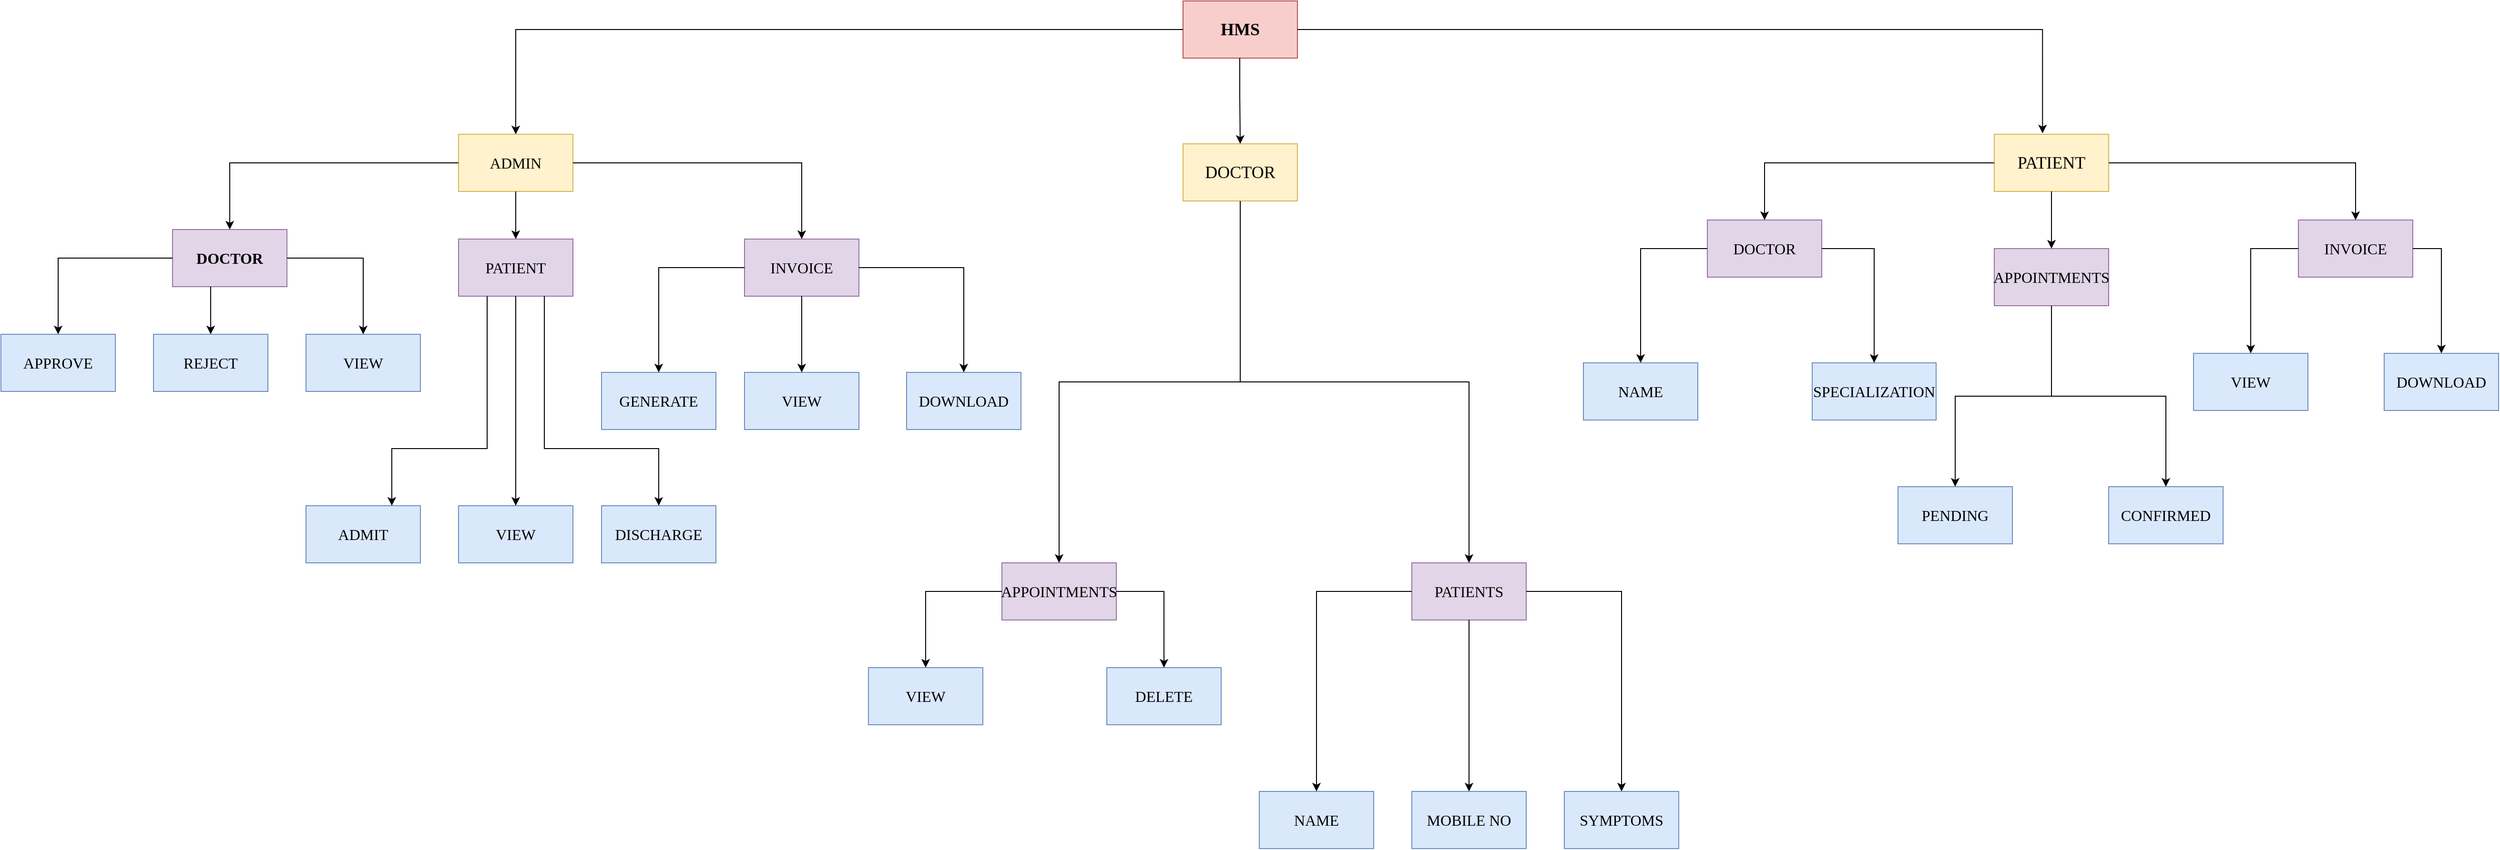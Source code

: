 <mxfile version="20.4.2" type="device"><diagram id="jmryQU5b-XOQbjgJvMaU" name="Page-1"><mxGraphModel dx="4249" dy="1448" grid="1" gridSize="10" guides="1" tooltips="1" connect="1" arrows="1" fold="1" page="1" pageScale="1" pageWidth="827" pageHeight="1169" math="0" shadow="0"><root><mxCell id="0"/><mxCell id="1" parent="0"/><mxCell id="eWr05sf7wDVX05WCzbFn-1" value="HMS" style="rounded=0;whiteSpace=wrap;html=1;fillColor=#f8cecc;strokeColor=#b85450;fontFamily=Times New Roman;fontStyle=1;fontSize=18;" vertex="1" parent="1"><mxGeometry x="330" y="10" width="120" height="60" as="geometry"/></mxCell><mxCell id="eWr05sf7wDVX05WCzbFn-2" value="PATIENT" style="rounded=0;whiteSpace=wrap;html=1;fontFamily=Times New Roman;fontSize=18;fillColor=#fff2cc;strokeColor=#d6b656;" vertex="1" parent="1"><mxGeometry x="1181" y="150" width="120" height="60" as="geometry"/></mxCell><mxCell id="eWr05sf7wDVX05WCzbFn-3" value="DOCTOR" style="rounded=0;whiteSpace=wrap;html=1;fontFamily=Times New Roman;fontSize=18;fillColor=#fff2cc;strokeColor=#d6b656;" vertex="1" parent="1"><mxGeometry x="330" y="160" width="120" height="60" as="geometry"/></mxCell><mxCell id="eWr05sf7wDVX05WCzbFn-4" value="ADMIN" style="rounded=0;whiteSpace=wrap;html=1;fontFamily=Times New Roman;fontSize=16;fillColor=#fff2cc;strokeColor=#d6b656;" vertex="1" parent="1"><mxGeometry x="-430" y="150" width="120" height="60" as="geometry"/></mxCell><mxCell id="eWr05sf7wDVX05WCzbFn-6" value="" style="edgeStyle=segmentEdgeStyle;endArrow=classic;html=1;rounded=0;fontFamily=Times New Roman;fontSize=16;entryX=0.5;entryY=0;entryDx=0;entryDy=0;" edge="1" parent="1" target="eWr05sf7wDVX05WCzbFn-4"><mxGeometry width="50" height="50" relative="1" as="geometry"><mxPoint x="330" y="40" as="sourcePoint"/><mxPoint x="170" y="100" as="targetPoint"/><Array as="points"><mxPoint x="-370" y="40"/><mxPoint x="-370" y="150"/></Array></mxGeometry></mxCell><mxCell id="eWr05sf7wDVX05WCzbFn-7" value="" style="endArrow=classic;html=1;rounded=0;fontFamily=Times New Roman;fontSize=16;entryX=0.5;entryY=0;entryDx=0;entryDy=0;" edge="1" parent="1" target="eWr05sf7wDVX05WCzbFn-3"><mxGeometry width="50" height="50" relative="1" as="geometry"><mxPoint x="389.5" y="70" as="sourcePoint"/><mxPoint x="389.5" y="150" as="targetPoint"/><Array as="points"><mxPoint x="389.5" y="100"/><mxPoint x="389.5" y="110"/></Array></mxGeometry></mxCell><mxCell id="eWr05sf7wDVX05WCzbFn-8" value="" style="edgeStyle=segmentEdgeStyle;endArrow=classic;html=1;rounded=0;fontFamily=Times New Roman;fontSize=16;entryX=0.422;entryY=-0.017;entryDx=0;entryDy=0;entryPerimeter=0;" edge="1" parent="1" target="eWr05sf7wDVX05WCzbFn-2"><mxGeometry width="50" height="50" relative="1" as="geometry"><mxPoint x="450" y="40" as="sourcePoint"/><mxPoint x="580" y="90" as="targetPoint"/><Array as="points"><mxPoint x="1232" y="40"/></Array></mxGeometry></mxCell><mxCell id="eWr05sf7wDVX05WCzbFn-9" value="PATIENT" style="rounded=0;whiteSpace=wrap;html=1;fontFamily=Times New Roman;fontSize=16;fillColor=#e1d5e7;strokeColor=#9673a6;" vertex="1" parent="1"><mxGeometry x="-430" y="260" width="120" height="60" as="geometry"/></mxCell><mxCell id="eWr05sf7wDVX05WCzbFn-10" value="&lt;b&gt;DOCTOR&lt;/b&gt;" style="rounded=0;whiteSpace=wrap;html=1;fontFamily=Times New Roman;fontSize=16;fillColor=#e1d5e7;strokeColor=#9673a6;" vertex="1" parent="1"><mxGeometry x="-730" y="250" width="120" height="60" as="geometry"/></mxCell><mxCell id="eWr05sf7wDVX05WCzbFn-11" value="INVOICE" style="rounded=0;whiteSpace=wrap;html=1;fontFamily=Times New Roman;fontSize=16;fillColor=#e1d5e7;strokeColor=#9673a6;" vertex="1" parent="1"><mxGeometry x="-130" y="260" width="120" height="60" as="geometry"/></mxCell><mxCell id="eWr05sf7wDVX05WCzbFn-12" value="VIEW" style="rounded=0;whiteSpace=wrap;html=1;fontFamily=Times New Roman;fontSize=16;fillColor=#dae8fc;strokeColor=#6c8ebf;" vertex="1" parent="1"><mxGeometry x="-590" y="360" width="120" height="60" as="geometry"/></mxCell><mxCell id="eWr05sf7wDVX05WCzbFn-13" value="REJECT" style="rounded=0;whiteSpace=wrap;html=1;fontFamily=Times New Roman;fontSize=16;fillColor=#dae8fc;strokeColor=#6c8ebf;" vertex="1" parent="1"><mxGeometry x="-750" y="360" width="120" height="60" as="geometry"/></mxCell><mxCell id="eWr05sf7wDVX05WCzbFn-15" value="APPROVE" style="rounded=0;whiteSpace=wrap;html=1;fontFamily=Times New Roman;fontSize=16;fillColor=#dae8fc;strokeColor=#6c8ebf;" vertex="1" parent="1"><mxGeometry x="-910" y="360" width="120" height="60" as="geometry"/></mxCell><mxCell id="eWr05sf7wDVX05WCzbFn-16" value="DISCHARGE" style="rounded=0;whiteSpace=wrap;html=1;fontFamily=Times New Roman;fontSize=16;fillColor=#dae8fc;strokeColor=#6c8ebf;" vertex="1" parent="1"><mxGeometry x="-280" y="540" width="120" height="60" as="geometry"/></mxCell><mxCell id="eWr05sf7wDVX05WCzbFn-17" value="VIEW" style="rounded=0;whiteSpace=wrap;html=1;fontFamily=Times New Roman;fontSize=16;fillColor=#dae8fc;strokeColor=#6c8ebf;" vertex="1" parent="1"><mxGeometry x="-430" y="540" width="120" height="60" as="geometry"/></mxCell><mxCell id="eWr05sf7wDVX05WCzbFn-18" value="ADMIT" style="rounded=0;whiteSpace=wrap;html=1;fontFamily=Times New Roman;fontSize=16;fillColor=#dae8fc;strokeColor=#6c8ebf;" vertex="1" parent="1"><mxGeometry x="-590" y="540" width="120" height="60" as="geometry"/></mxCell><mxCell id="eWr05sf7wDVX05WCzbFn-20" value="GENERATE" style="rounded=0;whiteSpace=wrap;html=1;fontFamily=Times New Roman;fontSize=16;fillColor=#dae8fc;strokeColor=#6c8ebf;" vertex="1" parent="1"><mxGeometry x="-280" y="400" width="120" height="60" as="geometry"/></mxCell><mxCell id="eWr05sf7wDVX05WCzbFn-21" value="DOWNLOAD" style="rounded=0;whiteSpace=wrap;html=1;fontFamily=Times New Roman;fontSize=16;fillColor=#dae8fc;strokeColor=#6c8ebf;" vertex="1" parent="1"><mxGeometry x="40" y="400" width="120" height="60" as="geometry"/></mxCell><mxCell id="eWr05sf7wDVX05WCzbFn-22" value="VIEW" style="rounded=0;whiteSpace=wrap;html=1;fontFamily=Times New Roman;fontSize=16;fillColor=#dae8fc;strokeColor=#6c8ebf;" vertex="1" parent="1"><mxGeometry x="-130" y="400" width="120" height="60" as="geometry"/></mxCell><mxCell id="eWr05sf7wDVX05WCzbFn-24" value="PATIENTS" style="rounded=0;whiteSpace=wrap;html=1;fontFamily=Times New Roman;fontSize=16;fillColor=#e1d5e7;strokeColor=#9673a6;" vertex="1" parent="1"><mxGeometry x="570" y="600" width="120" height="60" as="geometry"/></mxCell><mxCell id="eWr05sf7wDVX05WCzbFn-25" value="APPOINTMENTS" style="rounded=0;whiteSpace=wrap;html=1;fontFamily=Times New Roman;fontSize=16;fillColor=#e1d5e7;strokeColor=#9673a6;" vertex="1" parent="1"><mxGeometry x="140" y="600" width="120" height="60" as="geometry"/></mxCell><mxCell id="eWr05sf7wDVX05WCzbFn-26" value="DELETE" style="rounded=0;whiteSpace=wrap;html=1;fontFamily=Times New Roman;fontSize=16;fillColor=#dae8fc;strokeColor=#6c8ebf;" vertex="1" parent="1"><mxGeometry x="250" y="710" width="120" height="60" as="geometry"/></mxCell><mxCell id="eWr05sf7wDVX05WCzbFn-27" value="VIEW" style="rounded=0;whiteSpace=wrap;html=1;fontFamily=Times New Roman;fontSize=16;fillColor=#dae8fc;strokeColor=#6c8ebf;" vertex="1" parent="1"><mxGeometry y="710" width="120" height="60" as="geometry"/></mxCell><mxCell id="eWr05sf7wDVX05WCzbFn-28" value="SYMPTOMS" style="rounded=0;whiteSpace=wrap;html=1;fontFamily=Times New Roman;fontSize=16;fillColor=#dae8fc;strokeColor=#6c8ebf;" vertex="1" parent="1"><mxGeometry x="730" y="840" width="120" height="60" as="geometry"/></mxCell><mxCell id="eWr05sf7wDVX05WCzbFn-29" value="MOBILE NO" style="rounded=0;whiteSpace=wrap;html=1;fontFamily=Times New Roman;fontSize=16;fillColor=#dae8fc;strokeColor=#6c8ebf;" vertex="1" parent="1"><mxGeometry x="570" y="840" width="120" height="60" as="geometry"/></mxCell><mxCell id="eWr05sf7wDVX05WCzbFn-30" value="NAME" style="rounded=0;whiteSpace=wrap;html=1;fontFamily=Times New Roman;fontSize=16;fillColor=#dae8fc;strokeColor=#6c8ebf;" vertex="1" parent="1"><mxGeometry x="410" y="840" width="120" height="60" as="geometry"/></mxCell><mxCell id="eWr05sf7wDVX05WCzbFn-31" value="APPOINTMENTS" style="rounded=0;whiteSpace=wrap;html=1;fontFamily=Times New Roman;fontSize=16;fillColor=#e1d5e7;strokeColor=#9673a6;" vertex="1" parent="1"><mxGeometry x="1181" y="270" width="120" height="60" as="geometry"/></mxCell><mxCell id="eWr05sf7wDVX05WCzbFn-32" value="DOCTOR" style="rounded=0;whiteSpace=wrap;html=1;fontFamily=Times New Roman;fontSize=16;fillColor=#e1d5e7;strokeColor=#9673a6;" vertex="1" parent="1"><mxGeometry x="880" y="240" width="120" height="60" as="geometry"/></mxCell><mxCell id="eWr05sf7wDVX05WCzbFn-35" value="INVOICE" style="rounded=0;whiteSpace=wrap;html=1;fontFamily=Times New Roman;fontSize=16;fillColor=#e1d5e7;strokeColor=#9673a6;" vertex="1" parent="1"><mxGeometry x="1500" y="240" width="120" height="60" as="geometry"/></mxCell><mxCell id="eWr05sf7wDVX05WCzbFn-36" value="SPECIALIZATION" style="rounded=0;whiteSpace=wrap;html=1;fontFamily=Times New Roman;fontSize=16;fillColor=#dae8fc;strokeColor=#6c8ebf;" vertex="1" parent="1"><mxGeometry x="990" y="390" width="130" height="60" as="geometry"/></mxCell><mxCell id="eWr05sf7wDVX05WCzbFn-37" value="NAME" style="rounded=0;whiteSpace=wrap;html=1;fontFamily=Times New Roman;fontSize=16;fillColor=#dae8fc;strokeColor=#6c8ebf;" vertex="1" parent="1"><mxGeometry x="750" y="390" width="120" height="60" as="geometry"/></mxCell><mxCell id="eWr05sf7wDVX05WCzbFn-38" value="CONFIRMED" style="rounded=0;whiteSpace=wrap;html=1;fontFamily=Times New Roman;fontSize=16;fillColor=#dae8fc;strokeColor=#6c8ebf;" vertex="1" parent="1"><mxGeometry x="1301" y="520" width="120" height="60" as="geometry"/></mxCell><mxCell id="eWr05sf7wDVX05WCzbFn-39" value="PENDING" style="rounded=0;whiteSpace=wrap;html=1;fontFamily=Times New Roman;fontSize=16;fillColor=#dae8fc;strokeColor=#6c8ebf;" vertex="1" parent="1"><mxGeometry x="1080" y="520" width="120" height="60" as="geometry"/></mxCell><mxCell id="eWr05sf7wDVX05WCzbFn-40" value="DOWNLOAD" style="rounded=0;whiteSpace=wrap;html=1;fontFamily=Times New Roman;fontSize=16;fillColor=#dae8fc;strokeColor=#6c8ebf;" vertex="1" parent="1"><mxGeometry x="1590" y="380" width="120" height="60" as="geometry"/></mxCell><mxCell id="eWr05sf7wDVX05WCzbFn-41" value="VIEW" style="rounded=0;whiteSpace=wrap;html=1;fontFamily=Times New Roman;fontSize=16;fillColor=#dae8fc;strokeColor=#6c8ebf;" vertex="1" parent="1"><mxGeometry x="1390" y="380" width="120" height="60" as="geometry"/></mxCell><mxCell id="eWr05sf7wDVX05WCzbFn-42" value="" style="edgeStyle=segmentEdgeStyle;endArrow=classic;html=1;rounded=0;fontFamily=Times New Roman;fontSize=16;entryX=0.5;entryY=0;entryDx=0;entryDy=0;exitX=0;exitY=0.5;exitDx=0;exitDy=0;" edge="1" parent="1" source="eWr05sf7wDVX05WCzbFn-4" target="eWr05sf7wDVX05WCzbFn-10"><mxGeometry width="50" height="50" relative="1" as="geometry"><mxPoint x="-695" y="190" as="sourcePoint"/><mxPoint x="-645" y="140" as="targetPoint"/><Array as="points"><mxPoint x="-670" y="180"/></Array></mxGeometry></mxCell><mxCell id="eWr05sf7wDVX05WCzbFn-43" value="" style="endArrow=classic;html=1;rounded=0;fontFamily=Times New Roman;fontSize=16;entryX=0.5;entryY=0;entryDx=0;entryDy=0;exitX=0.5;exitY=1;exitDx=0;exitDy=0;" edge="1" parent="1" source="eWr05sf7wDVX05WCzbFn-4" target="eWr05sf7wDVX05WCzbFn-9"><mxGeometry width="50" height="50" relative="1" as="geometry"><mxPoint x="-430" y="260" as="sourcePoint"/><mxPoint x="-380" y="210" as="targetPoint"/></mxGeometry></mxCell><mxCell id="eWr05sf7wDVX05WCzbFn-44" value="" style="edgeStyle=segmentEdgeStyle;endArrow=classic;html=1;rounded=0;fontFamily=Times New Roman;fontSize=16;exitX=1;exitY=0.5;exitDx=0;exitDy=0;entryX=0.5;entryY=0;entryDx=0;entryDy=0;" edge="1" parent="1" source="eWr05sf7wDVX05WCzbFn-4" target="eWr05sf7wDVX05WCzbFn-11"><mxGeometry width="50" height="50" relative="1" as="geometry"><mxPoint x="-140" y="230" as="sourcePoint"/><mxPoint x="-90" y="180" as="targetPoint"/><Array as="points"><mxPoint x="-70" y="180"/></Array></mxGeometry></mxCell><mxCell id="eWr05sf7wDVX05WCzbFn-45" value="" style="edgeStyle=segmentEdgeStyle;endArrow=classic;html=1;rounded=0;fontFamily=Times New Roman;fontSize=16;entryX=0.5;entryY=0;entryDx=0;entryDy=0;exitX=0;exitY=0.5;exitDx=0;exitDy=0;" edge="1" parent="1" source="eWr05sf7wDVX05WCzbFn-10" target="eWr05sf7wDVX05WCzbFn-15"><mxGeometry width="50" height="50" relative="1" as="geometry"><mxPoint x="-1010" y="330" as="sourcePoint"/><mxPoint x="-960" y="280" as="targetPoint"/></mxGeometry></mxCell><mxCell id="eWr05sf7wDVX05WCzbFn-46" value="" style="endArrow=classic;html=1;rounded=0;fontFamily=Times New Roman;fontSize=16;entryX=0.5;entryY=0;entryDx=0;entryDy=0;" edge="1" parent="1" target="eWr05sf7wDVX05WCzbFn-13"><mxGeometry width="50" height="50" relative="1" as="geometry"><mxPoint x="-690" y="310" as="sourcePoint"/><mxPoint x="-380" y="290" as="targetPoint"/></mxGeometry></mxCell><mxCell id="eWr05sf7wDVX05WCzbFn-47" value="" style="edgeStyle=segmentEdgeStyle;endArrow=classic;html=1;rounded=0;fontFamily=Times New Roman;fontSize=16;entryX=0.5;entryY=0;entryDx=0;entryDy=0;exitX=1;exitY=0.5;exitDx=0;exitDy=0;" edge="1" parent="1" source="eWr05sf7wDVX05WCzbFn-10" target="eWr05sf7wDVX05WCzbFn-12"><mxGeometry width="50" height="50" relative="1" as="geometry"><mxPoint x="-430" y="340" as="sourcePoint"/><mxPoint x="-380" y="290" as="targetPoint"/></mxGeometry></mxCell><mxCell id="eWr05sf7wDVX05WCzbFn-48" value="" style="endArrow=classic;html=1;rounded=0;fontFamily=Times New Roman;fontSize=16;exitX=0.5;exitY=1;exitDx=0;exitDy=0;entryX=0.5;entryY=0;entryDx=0;entryDy=0;" edge="1" parent="1" source="eWr05sf7wDVX05WCzbFn-9" target="eWr05sf7wDVX05WCzbFn-17"><mxGeometry width="50" height="50" relative="1" as="geometry"><mxPoint x="-370" y="530" as="sourcePoint"/><mxPoint x="-320" y="480" as="targetPoint"/></mxGeometry></mxCell><mxCell id="eWr05sf7wDVX05WCzbFn-49" value="" style="edgeStyle=elbowEdgeStyle;elbow=vertical;endArrow=classic;html=1;rounded=0;fontFamily=Times New Roman;fontSize=16;entryX=0.75;entryY=0;entryDx=0;entryDy=0;exitX=0.25;exitY=1;exitDx=0;exitDy=0;" edge="1" parent="1" source="eWr05sf7wDVX05WCzbFn-9" target="eWr05sf7wDVX05WCzbFn-18"><mxGeometry width="50" height="50" relative="1" as="geometry"><mxPoint x="-510" y="510" as="sourcePoint"/><mxPoint x="-460" y="460" as="targetPoint"/><Array as="points"><mxPoint x="-420" y="480"/></Array></mxGeometry></mxCell><mxCell id="eWr05sf7wDVX05WCzbFn-50" value="" style="edgeStyle=elbowEdgeStyle;elbow=vertical;endArrow=classic;html=1;rounded=0;fontFamily=Times New Roman;fontSize=16;entryX=0.5;entryY=0;entryDx=0;entryDy=0;exitX=0.75;exitY=1;exitDx=0;exitDy=0;" edge="1" parent="1" source="eWr05sf7wDVX05WCzbFn-9" target="eWr05sf7wDVX05WCzbFn-16"><mxGeometry width="50" height="50" relative="1" as="geometry"><mxPoint x="-370" y="530" as="sourcePoint"/><mxPoint x="-320" y="480" as="targetPoint"/><Array as="points"><mxPoint x="-280" y="480"/></Array></mxGeometry></mxCell><mxCell id="eWr05sf7wDVX05WCzbFn-51" value="" style="endArrow=classic;html=1;rounded=0;fontFamily=Times New Roman;fontSize=16;entryX=0.5;entryY=0;entryDx=0;entryDy=0;" edge="1" parent="1" source="eWr05sf7wDVX05WCzbFn-11" target="eWr05sf7wDVX05WCzbFn-22"><mxGeometry width="50" height="50" relative="1" as="geometry"><mxPoint x="-80" y="530" as="sourcePoint"/><mxPoint x="-30" y="480" as="targetPoint"/></mxGeometry></mxCell><mxCell id="eWr05sf7wDVX05WCzbFn-52" value="" style="edgeStyle=segmentEdgeStyle;endArrow=classic;html=1;rounded=0;fontFamily=Times New Roman;fontSize=16;entryX=0.5;entryY=0;entryDx=0;entryDy=0;exitX=0;exitY=0.5;exitDx=0;exitDy=0;" edge="1" parent="1" source="eWr05sf7wDVX05WCzbFn-11" target="eWr05sf7wDVX05WCzbFn-20"><mxGeometry width="50" height="50" relative="1" as="geometry"><mxPoint x="-30" y="350" as="sourcePoint"/><mxPoint x="-30" y="480" as="targetPoint"/></mxGeometry></mxCell><mxCell id="eWr05sf7wDVX05WCzbFn-53" value="" style="edgeStyle=segmentEdgeStyle;endArrow=classic;html=1;rounded=0;fontFamily=Times New Roman;fontSize=16;entryX=0.5;entryY=0;entryDx=0;entryDy=0;exitX=1;exitY=0.5;exitDx=0;exitDy=0;" edge="1" parent="1" source="eWr05sf7wDVX05WCzbFn-11" target="eWr05sf7wDVX05WCzbFn-21"><mxGeometry width="50" height="50" relative="1" as="geometry"><mxPoint x="-80" y="530" as="sourcePoint"/><mxPoint x="-30" y="480" as="targetPoint"/></mxGeometry></mxCell><mxCell id="eWr05sf7wDVX05WCzbFn-54" value="" style="edgeStyle=elbowEdgeStyle;elbow=vertical;endArrow=classic;html=1;rounded=0;fontFamily=Times New Roman;fontSize=16;entryX=0.5;entryY=0;entryDx=0;entryDy=0;exitX=0.5;exitY=1;exitDx=0;exitDy=0;" edge="1" parent="1" source="eWr05sf7wDVX05WCzbFn-3" target="eWr05sf7wDVX05WCzbFn-25"><mxGeometry width="50" height="50" relative="1" as="geometry"><mxPoint x="240" y="530" as="sourcePoint"/><mxPoint x="290" y="480" as="targetPoint"/></mxGeometry></mxCell><mxCell id="eWr05sf7wDVX05WCzbFn-55" value="" style="edgeStyle=elbowEdgeStyle;elbow=vertical;endArrow=classic;html=1;rounded=0;fontFamily=Times New Roman;fontSize=16;entryX=0.5;entryY=0;entryDx=0;entryDy=0;" edge="1" parent="1" target="eWr05sf7wDVX05WCzbFn-24"><mxGeometry width="50" height="50" relative="1" as="geometry"><mxPoint x="390" y="220" as="sourcePoint"/><mxPoint x="290" y="480" as="targetPoint"/></mxGeometry></mxCell><mxCell id="eWr05sf7wDVX05WCzbFn-56" value="" style="edgeStyle=segmentEdgeStyle;endArrow=classic;html=1;rounded=0;fontFamily=Times New Roman;fontSize=16;entryX=0.5;entryY=0;entryDx=0;entryDy=0;exitX=0;exitY=0.5;exitDx=0;exitDy=0;" edge="1" parent="1" source="eWr05sf7wDVX05WCzbFn-25" target="eWr05sf7wDVX05WCzbFn-27"><mxGeometry width="50" height="50" relative="1" as="geometry"><mxPoint x="240" y="530" as="sourcePoint"/><mxPoint x="290" y="480" as="targetPoint"/></mxGeometry></mxCell><mxCell id="eWr05sf7wDVX05WCzbFn-57" value="" style="edgeStyle=segmentEdgeStyle;endArrow=classic;html=1;rounded=0;fontFamily=Times New Roman;fontSize=16;entryX=0.5;entryY=0;entryDx=0;entryDy=0;exitX=1;exitY=0.5;exitDx=0;exitDy=0;" edge="1" parent="1" source="eWr05sf7wDVX05WCzbFn-25" target="eWr05sf7wDVX05WCzbFn-26"><mxGeometry width="50" height="50" relative="1" as="geometry"><mxPoint x="240" y="530" as="sourcePoint"/><mxPoint x="290" y="480" as="targetPoint"/></mxGeometry></mxCell><mxCell id="eWr05sf7wDVX05WCzbFn-58" value="" style="endArrow=classic;html=1;rounded=0;fontFamily=Times New Roman;fontSize=16;entryX=0.5;entryY=0;entryDx=0;entryDy=0;exitX=0.5;exitY=1;exitDx=0;exitDy=0;" edge="1" parent="1" source="eWr05sf7wDVX05WCzbFn-24" target="eWr05sf7wDVX05WCzbFn-29"><mxGeometry width="50" height="50" relative="1" as="geometry"><mxPoint x="240" y="530" as="sourcePoint"/><mxPoint x="290" y="480" as="targetPoint"/></mxGeometry></mxCell><mxCell id="eWr05sf7wDVX05WCzbFn-59" value="" style="edgeStyle=segmentEdgeStyle;endArrow=classic;html=1;rounded=0;fontFamily=Times New Roman;fontSize=16;entryX=0.5;entryY=0;entryDx=0;entryDy=0;exitX=0;exitY=0.5;exitDx=0;exitDy=0;" edge="1" parent="1" source="eWr05sf7wDVX05WCzbFn-24" target="eWr05sf7wDVX05WCzbFn-30"><mxGeometry width="50" height="50" relative="1" as="geometry"><mxPoint x="240" y="530" as="sourcePoint"/><mxPoint x="290" y="480" as="targetPoint"/></mxGeometry></mxCell><mxCell id="eWr05sf7wDVX05WCzbFn-60" value="" style="edgeStyle=segmentEdgeStyle;endArrow=classic;html=1;rounded=0;fontFamily=Times New Roman;fontSize=16;entryX=0.5;entryY=0;entryDx=0;entryDy=0;exitX=1;exitY=0.5;exitDx=0;exitDy=0;" edge="1" parent="1" source="eWr05sf7wDVX05WCzbFn-24" target="eWr05sf7wDVX05WCzbFn-28"><mxGeometry width="50" height="50" relative="1" as="geometry"><mxPoint x="915" y="730" as="sourcePoint"/><mxPoint x="965" y="680" as="targetPoint"/></mxGeometry></mxCell><mxCell id="eWr05sf7wDVX05WCzbFn-61" value="" style="edgeStyle=segmentEdgeStyle;endArrow=classic;html=1;rounded=0;fontFamily=Times New Roman;fontSize=16;entryX=0.5;entryY=0;entryDx=0;entryDy=0;exitX=0;exitY=0.5;exitDx=0;exitDy=0;" edge="1" parent="1" source="eWr05sf7wDVX05WCzbFn-32" target="eWr05sf7wDVX05WCzbFn-37"><mxGeometry width="50" height="50" relative="1" as="geometry"><mxPoint x="960" y="530" as="sourcePoint"/><mxPoint x="1010" y="480" as="targetPoint"/></mxGeometry></mxCell><mxCell id="eWr05sf7wDVX05WCzbFn-62" value="" style="edgeStyle=segmentEdgeStyle;endArrow=classic;html=1;rounded=0;fontFamily=Times New Roman;fontSize=16;entryX=0.5;entryY=0;entryDx=0;entryDy=0;exitX=1;exitY=0.5;exitDx=0;exitDy=0;" edge="1" parent="1" source="eWr05sf7wDVX05WCzbFn-32" target="eWr05sf7wDVX05WCzbFn-36"><mxGeometry width="50" height="50" relative="1" as="geometry"><mxPoint x="960" y="530" as="sourcePoint"/><mxPoint x="1010" y="480" as="targetPoint"/></mxGeometry></mxCell><mxCell id="eWr05sf7wDVX05WCzbFn-63" value="" style="edgeStyle=elbowEdgeStyle;elbow=vertical;endArrow=classic;html=1;rounded=0;fontFamily=Times New Roman;fontSize=16;entryX=0.5;entryY=0;entryDx=0;entryDy=0;exitX=0.5;exitY=1;exitDx=0;exitDy=0;" edge="1" parent="1" source="eWr05sf7wDVX05WCzbFn-31" target="eWr05sf7wDVX05WCzbFn-39"><mxGeometry width="50" height="50" relative="1" as="geometry"><mxPoint x="960" y="530" as="sourcePoint"/><mxPoint x="1010" y="480" as="targetPoint"/></mxGeometry></mxCell><mxCell id="eWr05sf7wDVX05WCzbFn-64" value="" style="edgeStyle=elbowEdgeStyle;elbow=vertical;endArrow=classic;html=1;rounded=0;fontFamily=Times New Roman;fontSize=16;entryX=0.5;entryY=0;entryDx=0;entryDy=0;exitX=0.5;exitY=1;exitDx=0;exitDy=0;" edge="1" parent="1" source="eWr05sf7wDVX05WCzbFn-31" target="eWr05sf7wDVX05WCzbFn-38"><mxGeometry width="50" height="50" relative="1" as="geometry"><mxPoint x="960" y="530" as="sourcePoint"/><mxPoint x="1010" y="480" as="targetPoint"/></mxGeometry></mxCell><mxCell id="eWr05sf7wDVX05WCzbFn-65" value="" style="edgeStyle=segmentEdgeStyle;endArrow=classic;html=1;rounded=0;fontFamily=Times New Roman;fontSize=16;entryX=0.5;entryY=0;entryDx=0;entryDy=0;exitX=0;exitY=0.5;exitDx=0;exitDy=0;" edge="1" parent="1" source="eWr05sf7wDVX05WCzbFn-35" target="eWr05sf7wDVX05WCzbFn-41"><mxGeometry width="50" height="50" relative="1" as="geometry"><mxPoint x="1040" y="530" as="sourcePoint"/><mxPoint x="1090" y="480" as="targetPoint"/></mxGeometry></mxCell><mxCell id="eWr05sf7wDVX05WCzbFn-66" value="" style="edgeStyle=segmentEdgeStyle;endArrow=classic;html=1;rounded=0;fontFamily=Times New Roman;fontSize=16;entryX=0.5;entryY=0;entryDx=0;entryDy=0;exitX=1;exitY=0.5;exitDx=0;exitDy=0;" edge="1" parent="1" source="eWr05sf7wDVX05WCzbFn-35" target="eWr05sf7wDVX05WCzbFn-40"><mxGeometry width="50" height="50" relative="1" as="geometry"><mxPoint x="1040" y="530" as="sourcePoint"/><mxPoint x="1090" y="480" as="targetPoint"/></mxGeometry></mxCell><mxCell id="eWr05sf7wDVX05WCzbFn-67" value="" style="endArrow=classic;html=1;rounded=0;fontFamily=Times New Roman;fontSize=16;entryX=0.5;entryY=0;entryDx=0;entryDy=0;exitX=0.5;exitY=1;exitDx=0;exitDy=0;" edge="1" parent="1" source="eWr05sf7wDVX05WCzbFn-2" target="eWr05sf7wDVX05WCzbFn-31"><mxGeometry width="50" height="50" relative="1" as="geometry"><mxPoint x="1030" y="350" as="sourcePoint"/><mxPoint x="1080" y="300" as="targetPoint"/></mxGeometry></mxCell><mxCell id="eWr05sf7wDVX05WCzbFn-68" value="" style="edgeStyle=segmentEdgeStyle;endArrow=classic;html=1;rounded=0;fontFamily=Times New Roman;fontSize=16;entryX=0.5;entryY=0;entryDx=0;entryDy=0;exitX=0;exitY=0.5;exitDx=0;exitDy=0;" edge="1" parent="1" source="eWr05sf7wDVX05WCzbFn-2" target="eWr05sf7wDVX05WCzbFn-32"><mxGeometry width="50" height="50" relative="1" as="geometry"><mxPoint x="1030" y="350" as="sourcePoint"/><mxPoint x="1080" y="300" as="targetPoint"/></mxGeometry></mxCell><mxCell id="eWr05sf7wDVX05WCzbFn-69" value="" style="edgeStyle=segmentEdgeStyle;endArrow=classic;html=1;rounded=0;fontFamily=Times New Roman;fontSize=16;entryX=0.5;entryY=0;entryDx=0;entryDy=0;exitX=1;exitY=0.5;exitDx=0;exitDy=0;" edge="1" parent="1" source="eWr05sf7wDVX05WCzbFn-2" target="eWr05sf7wDVX05WCzbFn-35"><mxGeometry width="50" height="50" relative="1" as="geometry"><mxPoint x="1030" y="350" as="sourcePoint"/><mxPoint x="1080" y="300" as="targetPoint"/></mxGeometry></mxCell></root></mxGraphModel></diagram></mxfile>